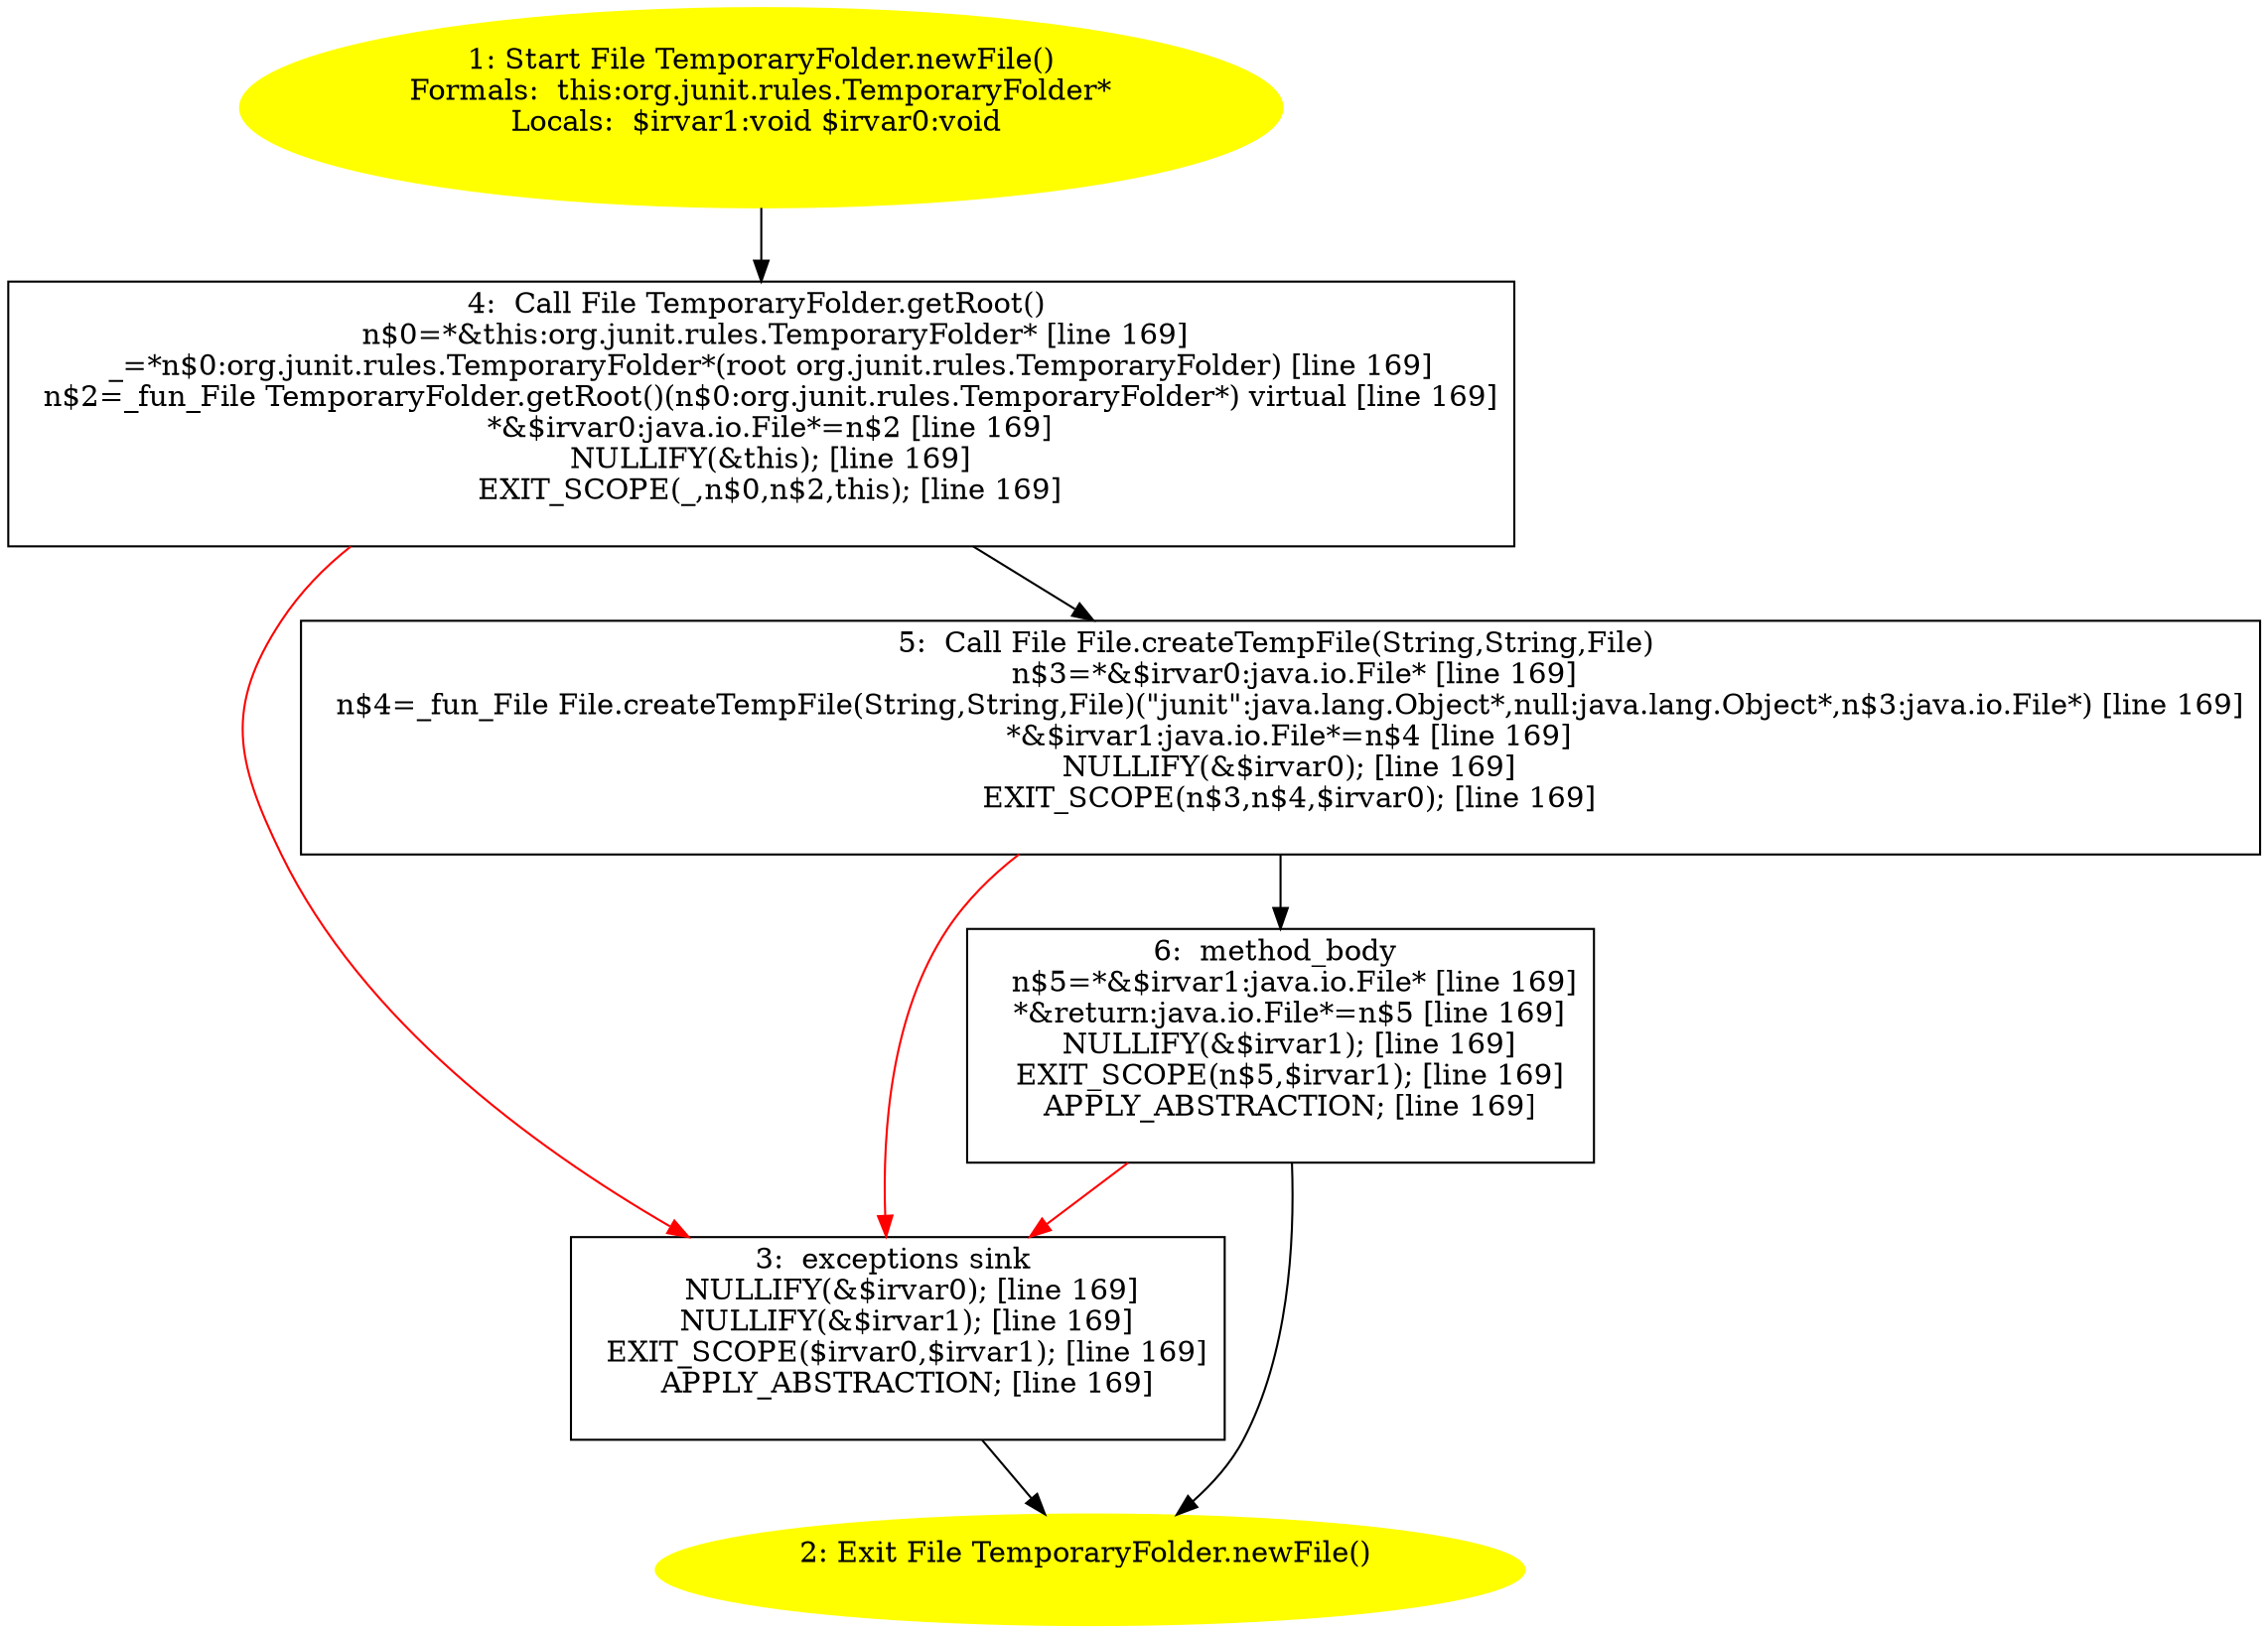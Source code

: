 /* @generated */
digraph cfg {
"org.junit.rules.TemporaryFolder.newFile():java.io.File.997a5cf78306dc85b0c7b566ee8cbf78_1" [label="1: Start File TemporaryFolder.newFile()\nFormals:  this:org.junit.rules.TemporaryFolder*\nLocals:  $irvar1:void $irvar0:void \n  " color=yellow style=filled]
	

	 "org.junit.rules.TemporaryFolder.newFile():java.io.File.997a5cf78306dc85b0c7b566ee8cbf78_1" -> "org.junit.rules.TemporaryFolder.newFile():java.io.File.997a5cf78306dc85b0c7b566ee8cbf78_4" ;
"org.junit.rules.TemporaryFolder.newFile():java.io.File.997a5cf78306dc85b0c7b566ee8cbf78_2" [label="2: Exit File TemporaryFolder.newFile() \n  " color=yellow style=filled]
	

"org.junit.rules.TemporaryFolder.newFile():java.io.File.997a5cf78306dc85b0c7b566ee8cbf78_3" [label="3:  exceptions sink \n   NULLIFY(&$irvar0); [line 169]\n  NULLIFY(&$irvar1); [line 169]\n  EXIT_SCOPE($irvar0,$irvar1); [line 169]\n  APPLY_ABSTRACTION; [line 169]\n " shape="box"]
	

	 "org.junit.rules.TemporaryFolder.newFile():java.io.File.997a5cf78306dc85b0c7b566ee8cbf78_3" -> "org.junit.rules.TemporaryFolder.newFile():java.io.File.997a5cf78306dc85b0c7b566ee8cbf78_2" ;
"org.junit.rules.TemporaryFolder.newFile():java.io.File.997a5cf78306dc85b0c7b566ee8cbf78_4" [label="4:  Call File TemporaryFolder.getRoot() \n   n$0=*&this:org.junit.rules.TemporaryFolder* [line 169]\n  _=*n$0:org.junit.rules.TemporaryFolder*(root org.junit.rules.TemporaryFolder) [line 169]\n  n$2=_fun_File TemporaryFolder.getRoot()(n$0:org.junit.rules.TemporaryFolder*) virtual [line 169]\n  *&$irvar0:java.io.File*=n$2 [line 169]\n  NULLIFY(&this); [line 169]\n  EXIT_SCOPE(_,n$0,n$2,this); [line 169]\n " shape="box"]
	

	 "org.junit.rules.TemporaryFolder.newFile():java.io.File.997a5cf78306dc85b0c7b566ee8cbf78_4" -> "org.junit.rules.TemporaryFolder.newFile():java.io.File.997a5cf78306dc85b0c7b566ee8cbf78_5" ;
	 "org.junit.rules.TemporaryFolder.newFile():java.io.File.997a5cf78306dc85b0c7b566ee8cbf78_4" -> "org.junit.rules.TemporaryFolder.newFile():java.io.File.997a5cf78306dc85b0c7b566ee8cbf78_3" [color="red" ];
"org.junit.rules.TemporaryFolder.newFile():java.io.File.997a5cf78306dc85b0c7b566ee8cbf78_5" [label="5:  Call File File.createTempFile(String,String,File) \n   n$3=*&$irvar0:java.io.File* [line 169]\n  n$4=_fun_File File.createTempFile(String,String,File)(\"junit\":java.lang.Object*,null:java.lang.Object*,n$3:java.io.File*) [line 169]\n  *&$irvar1:java.io.File*=n$4 [line 169]\n  NULLIFY(&$irvar0); [line 169]\n  EXIT_SCOPE(n$3,n$4,$irvar0); [line 169]\n " shape="box"]
	

	 "org.junit.rules.TemporaryFolder.newFile():java.io.File.997a5cf78306dc85b0c7b566ee8cbf78_5" -> "org.junit.rules.TemporaryFolder.newFile():java.io.File.997a5cf78306dc85b0c7b566ee8cbf78_6" ;
	 "org.junit.rules.TemporaryFolder.newFile():java.io.File.997a5cf78306dc85b0c7b566ee8cbf78_5" -> "org.junit.rules.TemporaryFolder.newFile():java.io.File.997a5cf78306dc85b0c7b566ee8cbf78_3" [color="red" ];
"org.junit.rules.TemporaryFolder.newFile():java.io.File.997a5cf78306dc85b0c7b566ee8cbf78_6" [label="6:  method_body \n   n$5=*&$irvar1:java.io.File* [line 169]\n  *&return:java.io.File*=n$5 [line 169]\n  NULLIFY(&$irvar1); [line 169]\n  EXIT_SCOPE(n$5,$irvar1); [line 169]\n  APPLY_ABSTRACTION; [line 169]\n " shape="box"]
	

	 "org.junit.rules.TemporaryFolder.newFile():java.io.File.997a5cf78306dc85b0c7b566ee8cbf78_6" -> "org.junit.rules.TemporaryFolder.newFile():java.io.File.997a5cf78306dc85b0c7b566ee8cbf78_2" ;
	 "org.junit.rules.TemporaryFolder.newFile():java.io.File.997a5cf78306dc85b0c7b566ee8cbf78_6" -> "org.junit.rules.TemporaryFolder.newFile():java.io.File.997a5cf78306dc85b0c7b566ee8cbf78_3" [color="red" ];
}
